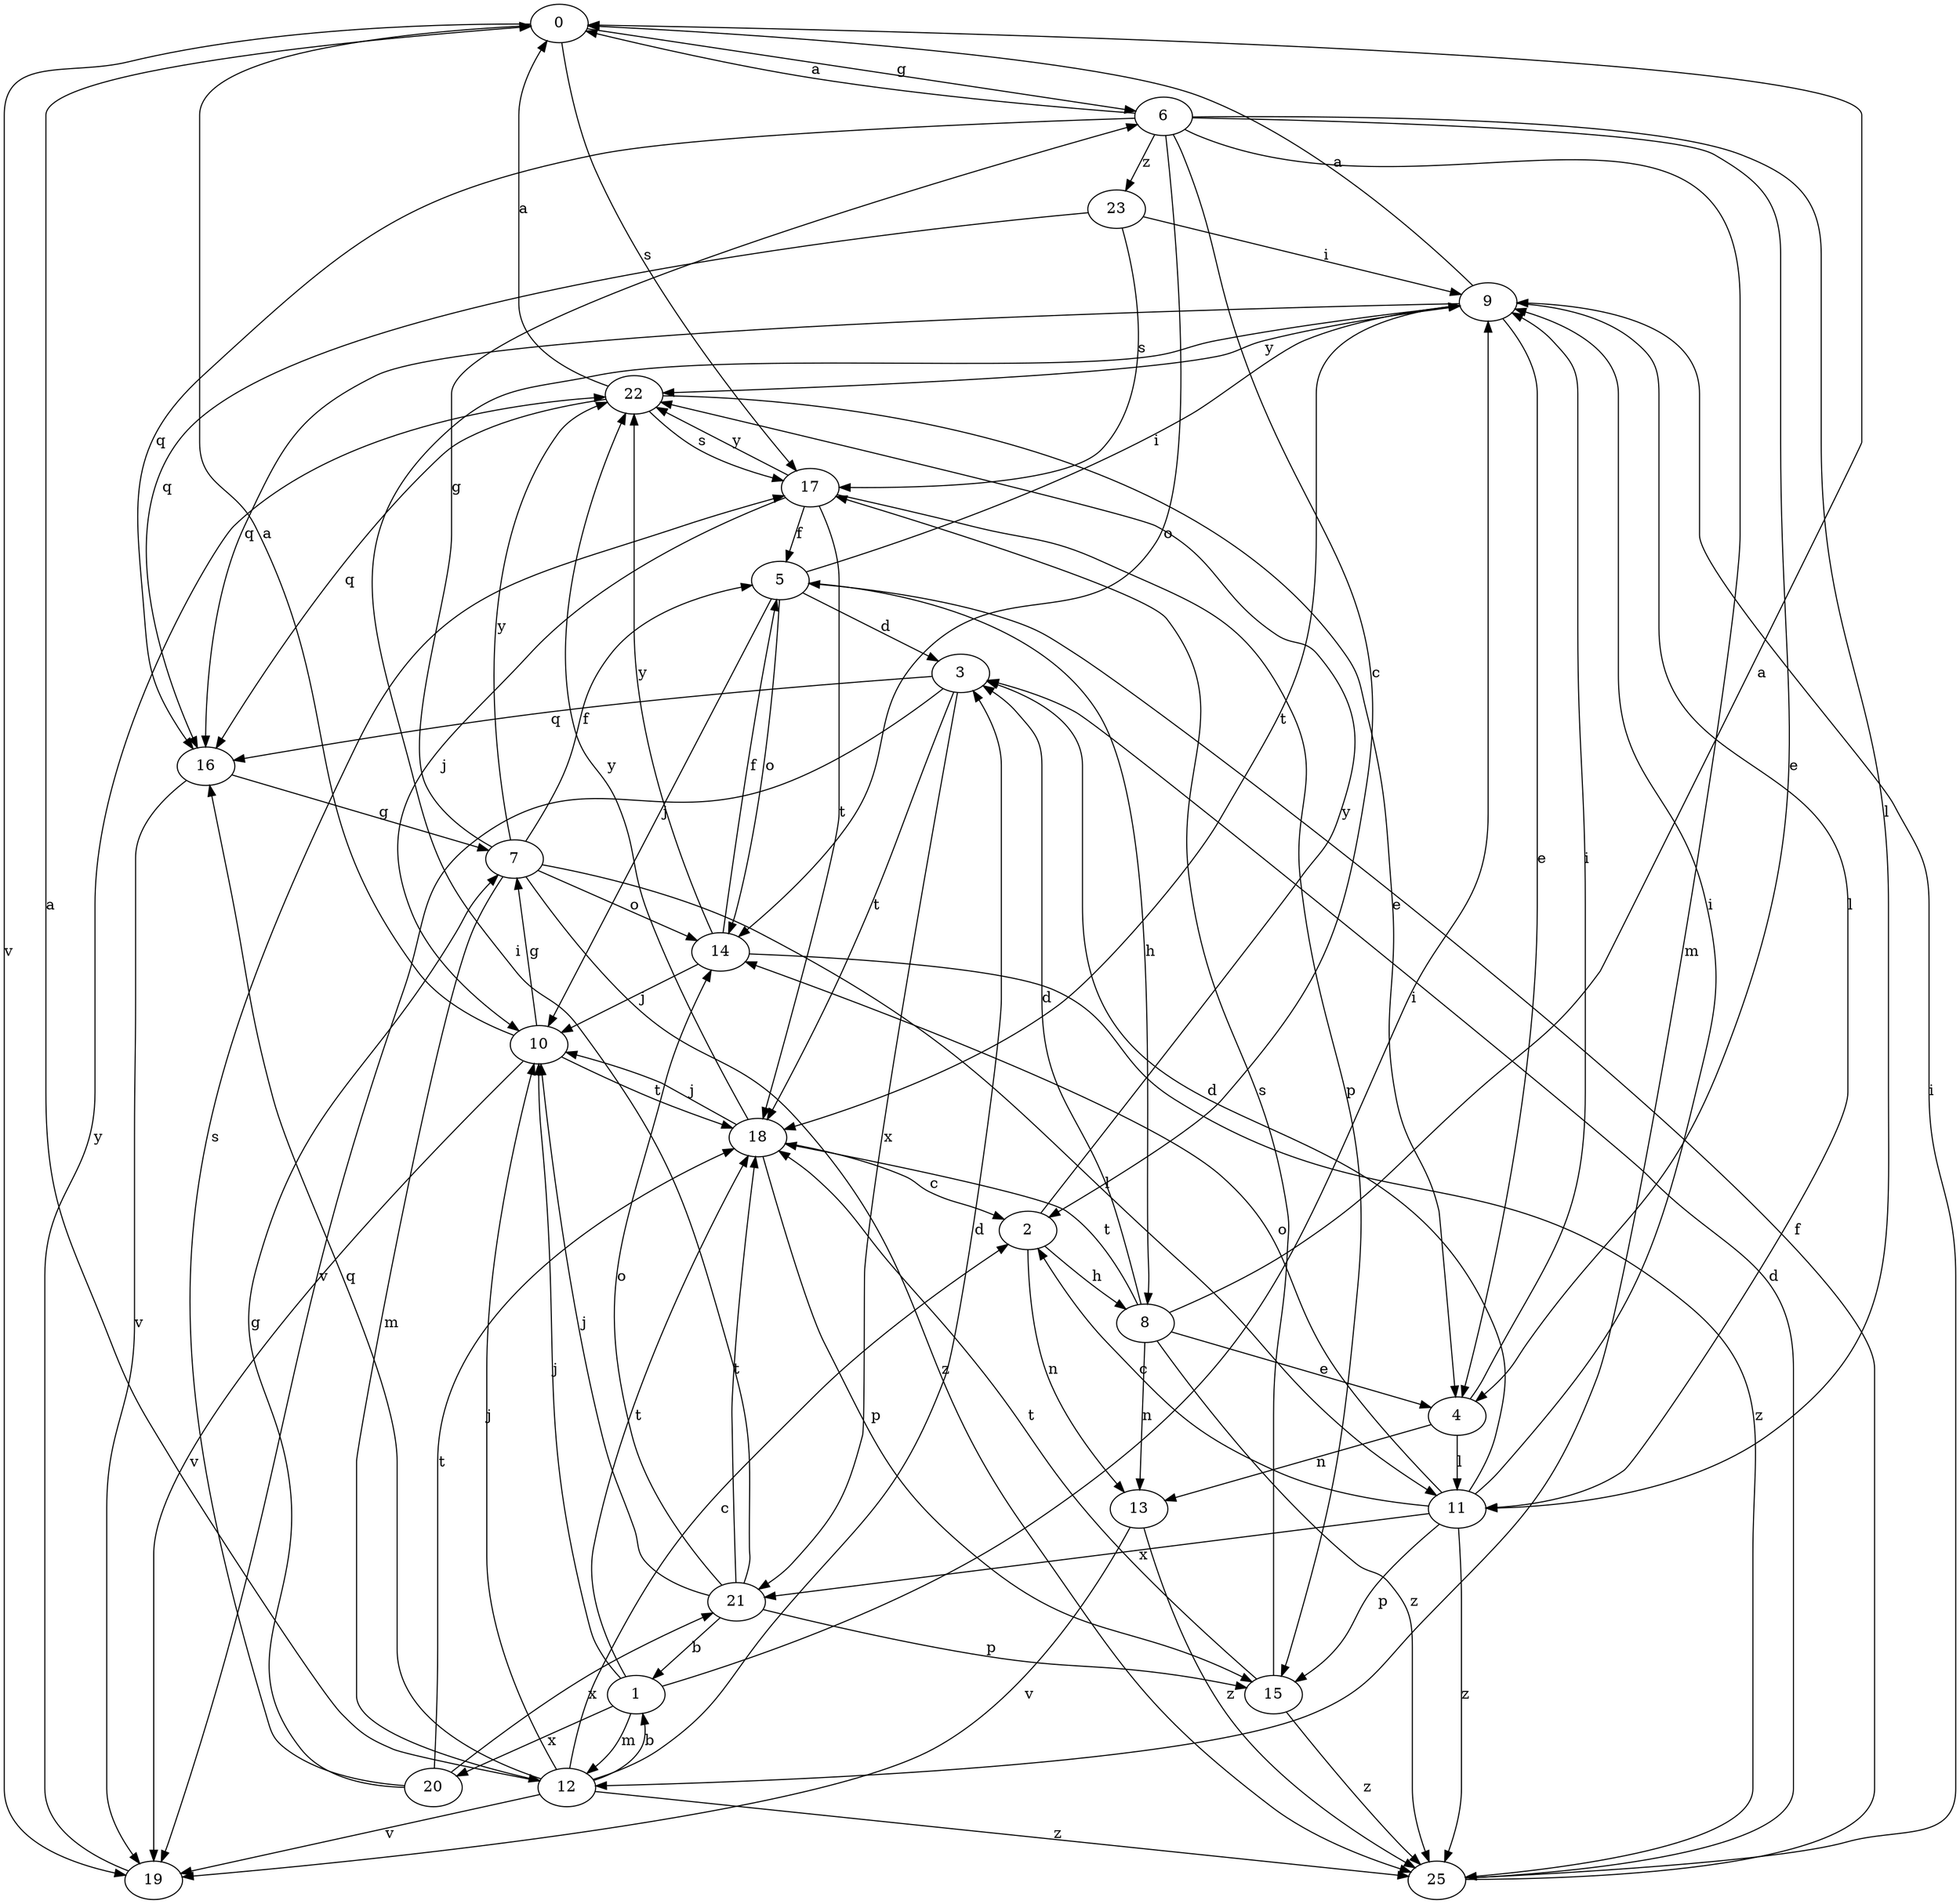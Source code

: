 strict digraph  {
0;
1;
2;
3;
4;
5;
6;
7;
8;
9;
10;
11;
12;
13;
14;
15;
16;
17;
18;
19;
20;
21;
22;
23;
25;
0 -> 6  [label=g];
0 -> 17  [label=s];
0 -> 19  [label=v];
1 -> 9  [label=i];
1 -> 10  [label=j];
1 -> 12  [label=m];
1 -> 18  [label=t];
1 -> 20  [label=x];
2 -> 8  [label=h];
2 -> 13  [label=n];
2 -> 22  [label=y];
3 -> 16  [label=q];
3 -> 18  [label=t];
3 -> 19  [label=v];
3 -> 21  [label=x];
4 -> 9  [label=i];
4 -> 11  [label=l];
4 -> 13  [label=n];
5 -> 3  [label=d];
5 -> 8  [label=h];
5 -> 9  [label=i];
5 -> 10  [label=j];
5 -> 14  [label=o];
6 -> 0  [label=a];
6 -> 2  [label=c];
6 -> 4  [label=e];
6 -> 11  [label=l];
6 -> 12  [label=m];
6 -> 14  [label=o];
6 -> 16  [label=q];
6 -> 23  [label=z];
7 -> 5  [label=f];
7 -> 6  [label=g];
7 -> 11  [label=l];
7 -> 12  [label=m];
7 -> 14  [label=o];
7 -> 22  [label=y];
7 -> 25  [label=z];
8 -> 0  [label=a];
8 -> 3  [label=d];
8 -> 4  [label=e];
8 -> 13  [label=n];
8 -> 18  [label=t];
8 -> 25  [label=z];
9 -> 0  [label=a];
9 -> 4  [label=e];
9 -> 11  [label=l];
9 -> 16  [label=q];
9 -> 18  [label=t];
9 -> 22  [label=y];
10 -> 0  [label=a];
10 -> 7  [label=g];
10 -> 18  [label=t];
10 -> 19  [label=v];
11 -> 2  [label=c];
11 -> 3  [label=d];
11 -> 9  [label=i];
11 -> 14  [label=o];
11 -> 15  [label=p];
11 -> 21  [label=x];
11 -> 25  [label=z];
12 -> 0  [label=a];
12 -> 1  [label=b];
12 -> 2  [label=c];
12 -> 3  [label=d];
12 -> 10  [label=j];
12 -> 16  [label=q];
12 -> 19  [label=v];
12 -> 25  [label=z];
13 -> 19  [label=v];
13 -> 25  [label=z];
14 -> 5  [label=f];
14 -> 10  [label=j];
14 -> 22  [label=y];
14 -> 25  [label=z];
15 -> 17  [label=s];
15 -> 18  [label=t];
15 -> 25  [label=z];
16 -> 7  [label=g];
16 -> 19  [label=v];
17 -> 5  [label=f];
17 -> 10  [label=j];
17 -> 15  [label=p];
17 -> 18  [label=t];
17 -> 22  [label=y];
18 -> 2  [label=c];
18 -> 10  [label=j];
18 -> 15  [label=p];
18 -> 22  [label=y];
19 -> 22  [label=y];
20 -> 7  [label=g];
20 -> 17  [label=s];
20 -> 18  [label=t];
20 -> 21  [label=x];
21 -> 1  [label=b];
21 -> 9  [label=i];
21 -> 10  [label=j];
21 -> 14  [label=o];
21 -> 15  [label=p];
21 -> 18  [label=t];
22 -> 0  [label=a];
22 -> 4  [label=e];
22 -> 16  [label=q];
22 -> 17  [label=s];
23 -> 9  [label=i];
23 -> 16  [label=q];
23 -> 17  [label=s];
25 -> 3  [label=d];
25 -> 5  [label=f];
25 -> 9  [label=i];
}
